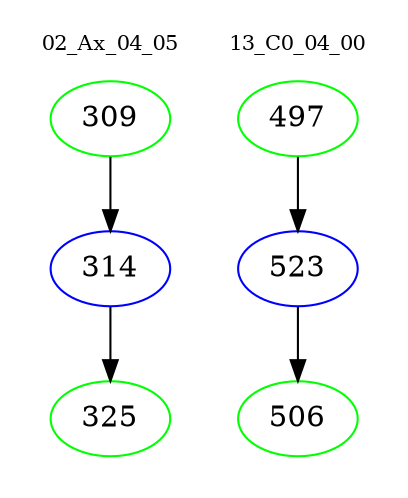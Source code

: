 digraph{
subgraph cluster_0 {
color = white
label = "02_Ax_04_05";
fontsize=10;
T0_309 [label="309", color="green"]
T0_309 -> T0_314 [color="black"]
T0_314 [label="314", color="blue"]
T0_314 -> T0_325 [color="black"]
T0_325 [label="325", color="green"]
}
subgraph cluster_1 {
color = white
label = "13_C0_04_00";
fontsize=10;
T1_497 [label="497", color="green"]
T1_497 -> T1_523 [color="black"]
T1_523 [label="523", color="blue"]
T1_523 -> T1_506 [color="black"]
T1_506 [label="506", color="green"]
}
}
